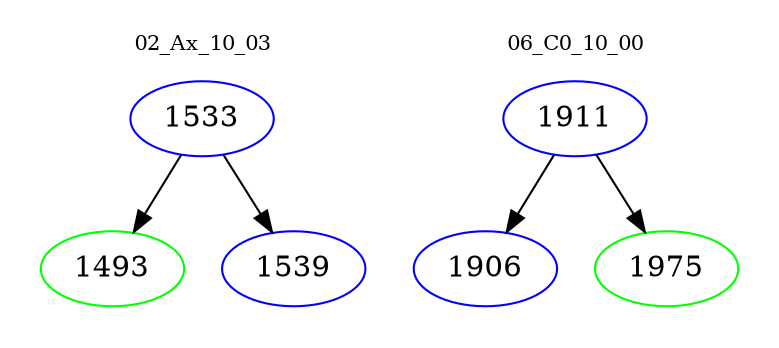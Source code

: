 digraph{
subgraph cluster_0 {
color = white
label = "02_Ax_10_03";
fontsize=10;
T0_1533 [label="1533", color="blue"]
T0_1533 -> T0_1493 [color="black"]
T0_1493 [label="1493", color="green"]
T0_1533 -> T0_1539 [color="black"]
T0_1539 [label="1539", color="blue"]
}
subgraph cluster_1 {
color = white
label = "06_C0_10_00";
fontsize=10;
T1_1911 [label="1911", color="blue"]
T1_1911 -> T1_1906 [color="black"]
T1_1906 [label="1906", color="blue"]
T1_1911 -> T1_1975 [color="black"]
T1_1975 [label="1975", color="green"]
}
}
